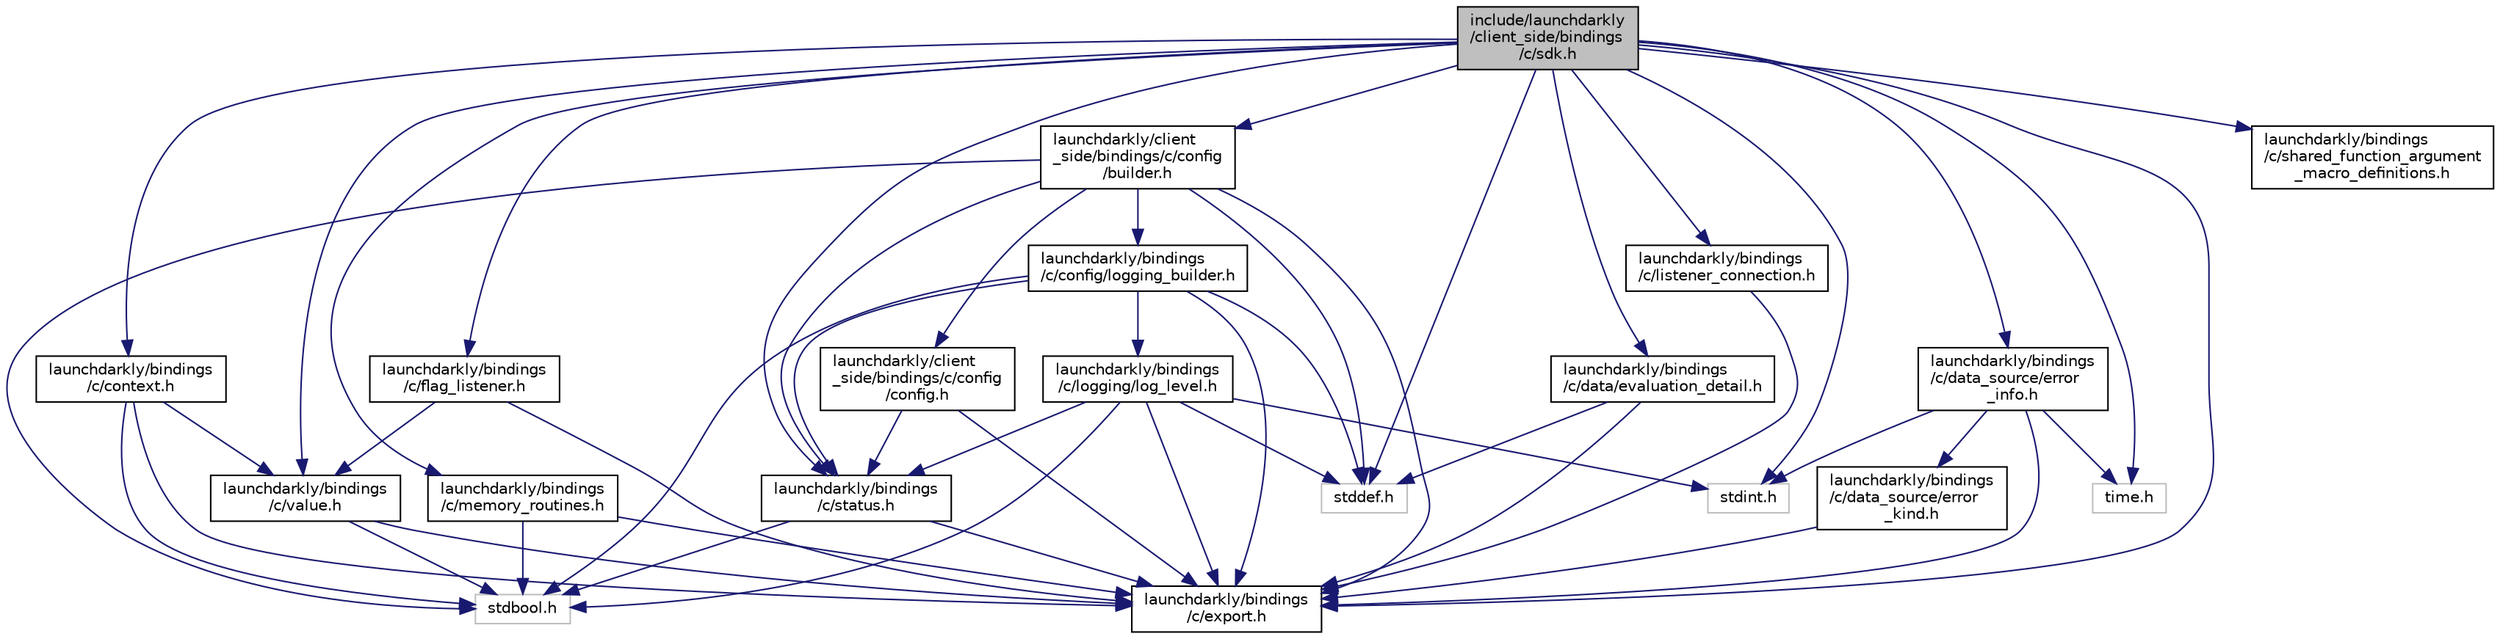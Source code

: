 digraph "include/launchdarkly/client_side/bindings/c/sdk.h"
{
 // LATEX_PDF_SIZE
  edge [fontname="Helvetica",fontsize="10",labelfontname="Helvetica",labelfontsize="10"];
  node [fontname="Helvetica",fontsize="10",shape=record];
  Node1 [label="include/launchdarkly\l/client_side/bindings\l/c/sdk.h",height=0.2,width=0.4,color="black", fillcolor="grey75", style="filled", fontcolor="black",tooltip="LaunchDarkly Client-side C Bindings."];
  Node1 -> Node2 [color="midnightblue",fontsize="10",style="solid",fontname="Helvetica"];
  Node2 [label="launchdarkly/client\l_side/bindings/c/config\l/builder.h",height=0.2,width=0.4,color="black", fillcolor="white", style="filled",URL="$client-sdk_2include_2launchdarkly_2client__side_2bindings_2c_2config_2builder_8h.html",tooltip=" "];
  Node2 -> Node3 [color="midnightblue",fontsize="10",style="solid",fontname="Helvetica"];
  Node3 [label="launchdarkly/client\l_side/bindings/c/config\l/config.h",height=0.2,width=0.4,color="black", fillcolor="white", style="filled",URL="$client-sdk_2include_2launchdarkly_2client__side_2bindings_2c_2config_2config_8h.html",tooltip=" "];
  Node3 -> Node4 [color="midnightblue",fontsize="10",style="solid",fontname="Helvetica"];
  Node4 [label="launchdarkly/bindings\l/c/export.h",height=0.2,width=0.4,color="black", fillcolor="white", style="filled",URL="$export_8h.html",tooltip="Export macros for C bindings."];
  Node3 -> Node5 [color="midnightblue",fontsize="10",style="solid",fontname="Helvetica"];
  Node5 [label="launchdarkly/bindings\l/c/status.h",height=0.2,width=0.4,color="black", fillcolor="white", style="filled",URL="$status_8h.html",tooltip=" "];
  Node5 -> Node4 [color="midnightblue",fontsize="10",style="solid",fontname="Helvetica"];
  Node5 -> Node6 [color="midnightblue",fontsize="10",style="solid",fontname="Helvetica"];
  Node6 [label="stdbool.h",height=0.2,width=0.4,color="grey75", fillcolor="white", style="filled",tooltip=" "];
  Node2 -> Node7 [color="midnightblue",fontsize="10",style="solid",fontname="Helvetica"];
  Node7 [label="launchdarkly/bindings\l/c/config/logging_builder.h",height=0.2,width=0.4,color="black", fillcolor="white", style="filled",URL="$logging__builder_8h.html",tooltip=" "];
  Node7 -> Node8 [color="midnightblue",fontsize="10",style="solid",fontname="Helvetica"];
  Node8 [label="launchdarkly/bindings\l/c/logging/log_level.h",height=0.2,width=0.4,color="black", fillcolor="white", style="filled",URL="$log__level_8h.html",tooltip=" "];
  Node8 -> Node4 [color="midnightblue",fontsize="10",style="solid",fontname="Helvetica"];
  Node8 -> Node5 [color="midnightblue",fontsize="10",style="solid",fontname="Helvetica"];
  Node8 -> Node6 [color="midnightblue",fontsize="10",style="solid",fontname="Helvetica"];
  Node8 -> Node9 [color="midnightblue",fontsize="10",style="solid",fontname="Helvetica"];
  Node9 [label="stddef.h",height=0.2,width=0.4,color="grey75", fillcolor="white", style="filled",tooltip=" "];
  Node8 -> Node10 [color="midnightblue",fontsize="10",style="solid",fontname="Helvetica"];
  Node10 [label="stdint.h",height=0.2,width=0.4,color="grey75", fillcolor="white", style="filled",tooltip=" "];
  Node7 -> Node4 [color="midnightblue",fontsize="10",style="solid",fontname="Helvetica"];
  Node7 -> Node5 [color="midnightblue",fontsize="10",style="solid",fontname="Helvetica"];
  Node7 -> Node6 [color="midnightblue",fontsize="10",style="solid",fontname="Helvetica"];
  Node7 -> Node9 [color="midnightblue",fontsize="10",style="solid",fontname="Helvetica"];
  Node2 -> Node4 [color="midnightblue",fontsize="10",style="solid",fontname="Helvetica"];
  Node2 -> Node5 [color="midnightblue",fontsize="10",style="solid",fontname="Helvetica"];
  Node2 -> Node6 [color="midnightblue",fontsize="10",style="solid",fontname="Helvetica"];
  Node2 -> Node9 [color="midnightblue",fontsize="10",style="solid",fontname="Helvetica"];
  Node1 -> Node11 [color="midnightblue",fontsize="10",style="solid",fontname="Helvetica"];
  Node11 [label="launchdarkly/bindings\l/c/context.h",height=0.2,width=0.4,color="black", fillcolor="white", style="filled",URL="$context_8h.html",tooltip=" "];
  Node11 -> Node4 [color="midnightblue",fontsize="10",style="solid",fontname="Helvetica"];
  Node11 -> Node12 [color="midnightblue",fontsize="10",style="solid",fontname="Helvetica"];
  Node12 [label="launchdarkly/bindings\l/c/value.h",height=0.2,width=0.4,color="black", fillcolor="white", style="filled",URL="$value_8h.html",tooltip=" "];
  Node12 -> Node6 [color="midnightblue",fontsize="10",style="solid",fontname="Helvetica"];
  Node12 -> Node4 [color="midnightblue",fontsize="10",style="solid",fontname="Helvetica"];
  Node11 -> Node6 [color="midnightblue",fontsize="10",style="solid",fontname="Helvetica"];
  Node1 -> Node13 [color="midnightblue",fontsize="10",style="solid",fontname="Helvetica"];
  Node13 [label="launchdarkly/bindings\l/c/data/evaluation_detail.h",height=0.2,width=0.4,color="black", fillcolor="white", style="filled",URL="$evaluation__detail_8h.html",tooltip=" "];
  Node13 -> Node4 [color="midnightblue",fontsize="10",style="solid",fontname="Helvetica"];
  Node13 -> Node9 [color="midnightblue",fontsize="10",style="solid",fontname="Helvetica"];
  Node1 -> Node14 [color="midnightblue",fontsize="10",style="solid",fontname="Helvetica"];
  Node14 [label="launchdarkly/bindings\l/c/data_source/error\l_info.h",height=0.2,width=0.4,color="black", fillcolor="white", style="filled",URL="$error__info_8h.html",tooltip="LaunchDarkly Server-side C Bindings for Data Source Error Info."];
  Node14 -> Node15 [color="midnightblue",fontsize="10",style="solid",fontname="Helvetica"];
  Node15 [label="launchdarkly/bindings\l/c/data_source/error\l_kind.h",height=0.2,width=0.4,color="black", fillcolor="white", style="filled",URL="$error__kind_8h.html",tooltip="LaunchDarkly Server-side C Bindings for Data Source Error Kinds."];
  Node15 -> Node4 [color="midnightblue",fontsize="10",style="solid",fontname="Helvetica"];
  Node14 -> Node4 [color="midnightblue",fontsize="10",style="solid",fontname="Helvetica"];
  Node14 -> Node10 [color="midnightblue",fontsize="10",style="solid",fontname="Helvetica"];
  Node14 -> Node16 [color="midnightblue",fontsize="10",style="solid",fontname="Helvetica"];
  Node16 [label="time.h",height=0.2,width=0.4,color="grey75", fillcolor="white", style="filled",tooltip=" "];
  Node1 -> Node4 [color="midnightblue",fontsize="10",style="solid",fontname="Helvetica"];
  Node1 -> Node17 [color="midnightblue",fontsize="10",style="solid",fontname="Helvetica"];
  Node17 [label="launchdarkly/bindings\l/c/flag_listener.h",height=0.2,width=0.4,color="black", fillcolor="white", style="filled",URL="$flag__listener_8h.html",tooltip=" "];
  Node17 -> Node4 [color="midnightblue",fontsize="10",style="solid",fontname="Helvetica"];
  Node17 -> Node12 [color="midnightblue",fontsize="10",style="solid",fontname="Helvetica"];
  Node1 -> Node18 [color="midnightblue",fontsize="10",style="solid",fontname="Helvetica"];
  Node18 [label="launchdarkly/bindings\l/c/listener_connection.h",height=0.2,width=0.4,color="black", fillcolor="white", style="filled",URL="$listener__connection_8h.html",tooltip=" "];
  Node18 -> Node4 [color="midnightblue",fontsize="10",style="solid",fontname="Helvetica"];
  Node1 -> Node19 [color="midnightblue",fontsize="10",style="solid",fontname="Helvetica"];
  Node19 [label="launchdarkly/bindings\l/c/memory_routines.h",height=0.2,width=0.4,color="black", fillcolor="white", style="filled",URL="$memory__routines_8h.html",tooltip=" "];
  Node19 -> Node4 [color="midnightblue",fontsize="10",style="solid",fontname="Helvetica"];
  Node19 -> Node6 [color="midnightblue",fontsize="10",style="solid",fontname="Helvetica"];
  Node1 -> Node20 [color="midnightblue",fontsize="10",style="solid",fontname="Helvetica"];
  Node20 [label="launchdarkly/bindings\l/c/shared_function_argument\l_macro_definitions.h",height=0.2,width=0.4,color="black", fillcolor="white", style="filled",URL="$shared__function__argument__macro__definitions_8h.html",tooltip=" "];
  Node1 -> Node5 [color="midnightblue",fontsize="10",style="solid",fontname="Helvetica"];
  Node1 -> Node12 [color="midnightblue",fontsize="10",style="solid",fontname="Helvetica"];
  Node1 -> Node9 [color="midnightblue",fontsize="10",style="solid",fontname="Helvetica"];
  Node1 -> Node10 [color="midnightblue",fontsize="10",style="solid",fontname="Helvetica"];
  Node1 -> Node16 [color="midnightblue",fontsize="10",style="solid",fontname="Helvetica"];
}
